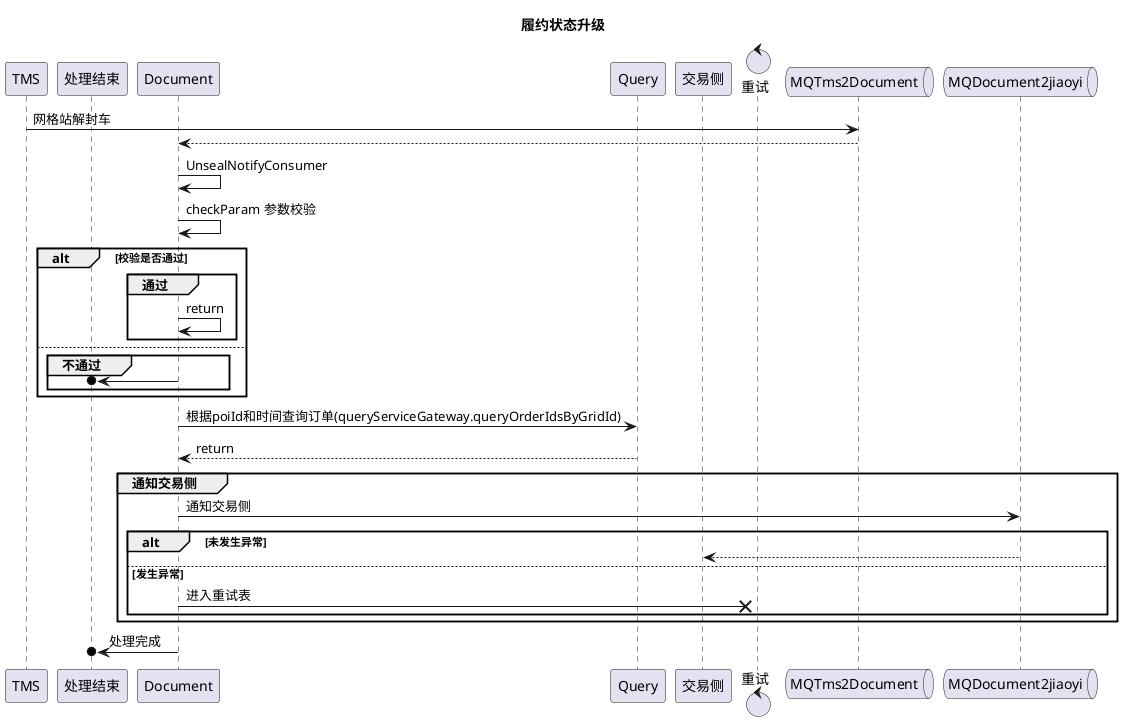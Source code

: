 @startuml
title 履约状态升级

participant TMS as TMS
participant 处理结束 as 处理结束
participant Document as Document
participant Query as Query
participant 交易侧 as 交易侧
control 重试 as 重试
queue MQTms2Document as MQTms2Document
queue MQDocument2jiaoyi as MQDocument2jiaoyi

       TMS -> MQTms2Document:网格站解封车
       MQTms2Document --> Document
       Document -> Document:UnsealNotifyConsumer
       Document -> Document :checkParam 参数校验
       alt 校验是否通过
           group 通过
           Document -> Document: return
           end
       else
          group 不通过
          Document ->o  处理结束
          end
      end
      Document -> Query:根据poiId和时间查询订单(queryServiceGateway.queryOrderIdsByGridId)
      Query --> Document:return
         group 通知交易侧
         Document -> MQDocument2jiaoyi: 通知交易侧
         alt 未发生异常
         MQDocument2jiaoyi --> 交易侧
         else 发生异常
         Document ->x 重试:进入重试表
         end
         end
     Document ->o 处理结束: 处理完成

@enduml
